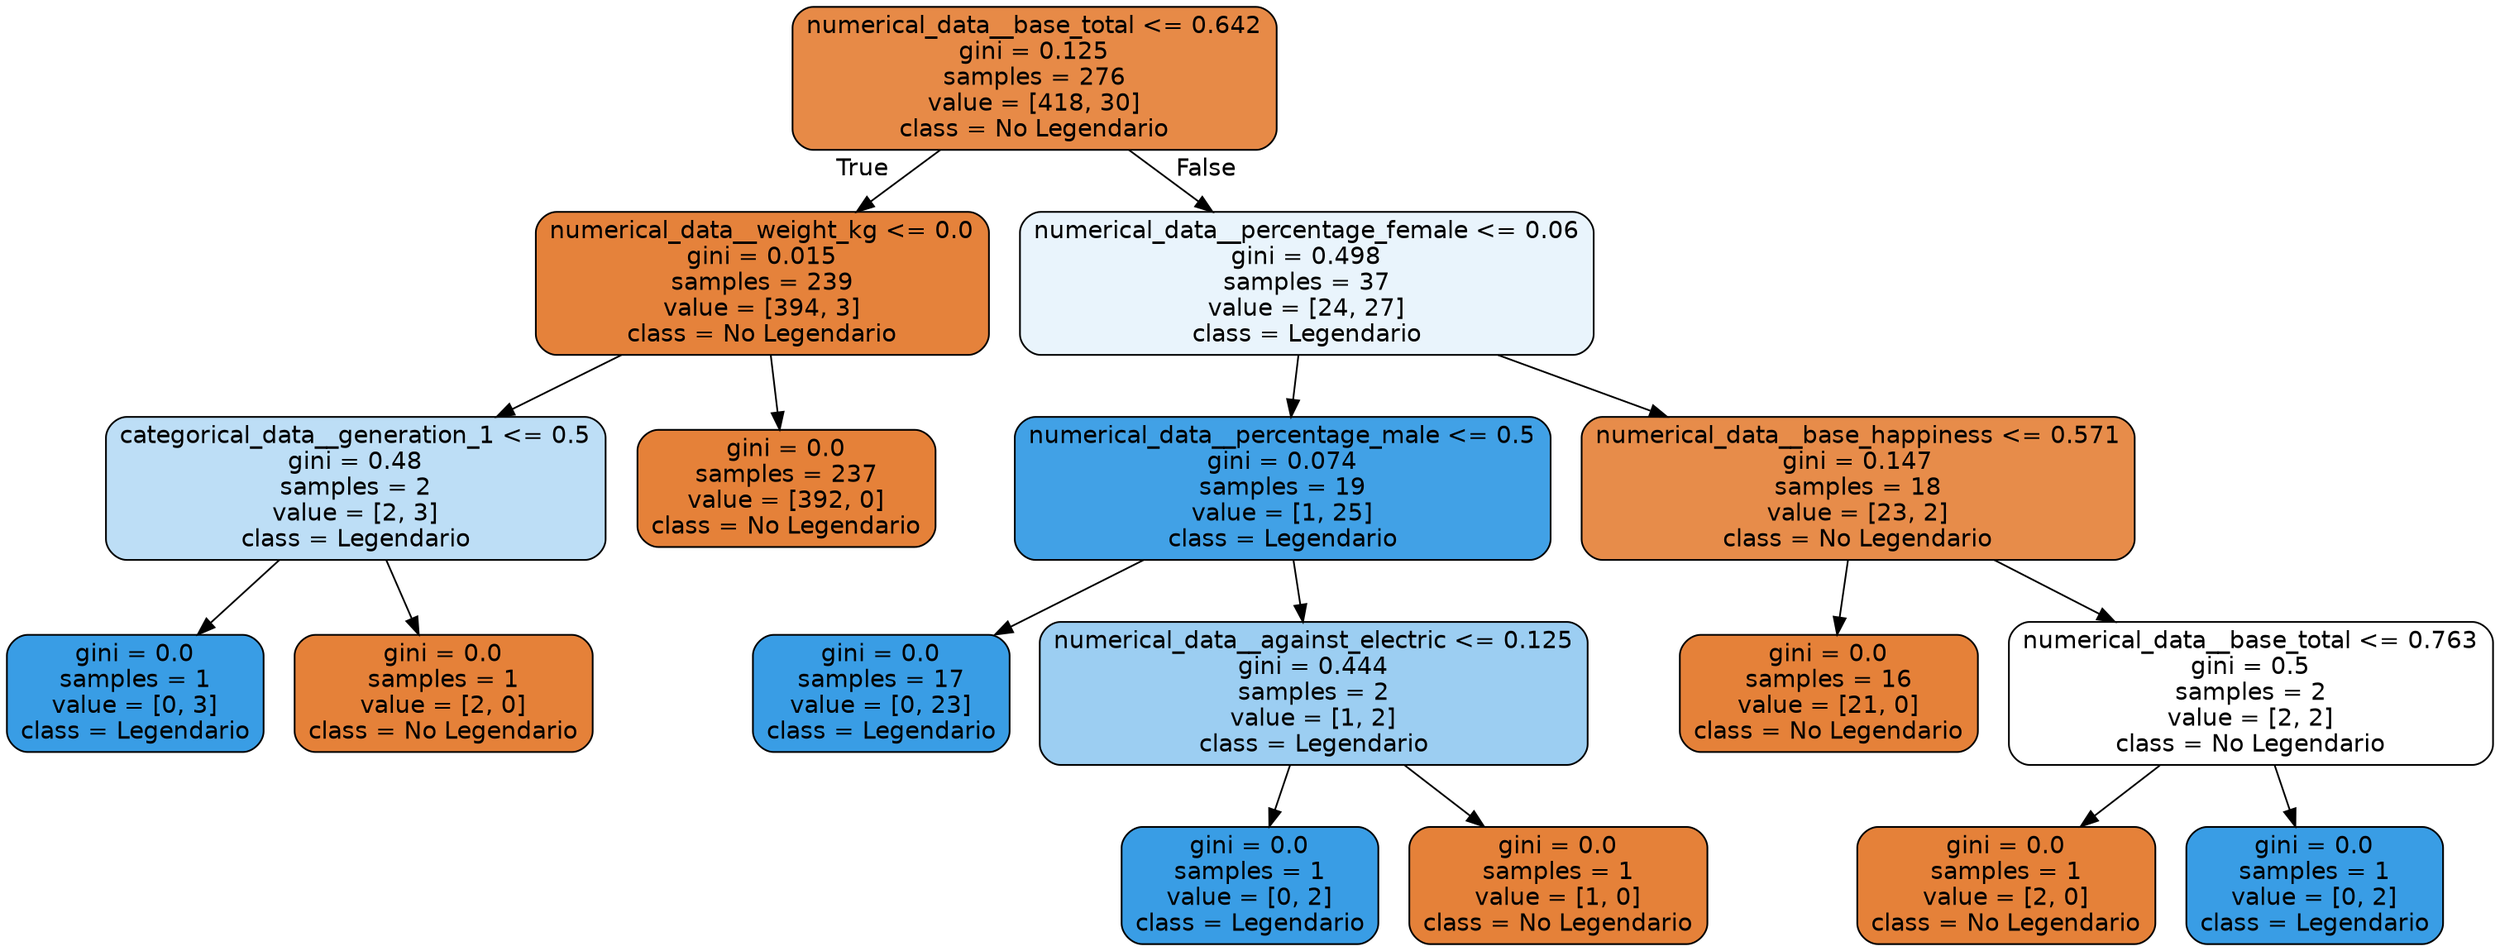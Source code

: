 digraph Tree {
node [shape=box, style="filled, rounded", color="black", fontname="helvetica"] ;
edge [fontname="helvetica"] ;
0 [label="numerical_data__base_total <= 0.642\ngini = 0.125\nsamples = 276\nvalue = [418, 30]\nclass = No Legendario", fillcolor="#e78a47"] ;
1 [label="numerical_data__weight_kg <= 0.0\ngini = 0.015\nsamples = 239\nvalue = [394, 3]\nclass = No Legendario", fillcolor="#e5823b"] ;
0 -> 1 [labeldistance=2.5, labelangle=45, headlabel="True"] ;
2 [label="categorical_data__generation_1 <= 0.5\ngini = 0.48\nsamples = 2\nvalue = [2, 3]\nclass = Legendario", fillcolor="#bddef6"] ;
1 -> 2 ;
3 [label="gini = 0.0\nsamples = 1\nvalue = [0, 3]\nclass = Legendario", fillcolor="#399de5"] ;
2 -> 3 ;
4 [label="gini = 0.0\nsamples = 1\nvalue = [2, 0]\nclass = No Legendario", fillcolor="#e58139"] ;
2 -> 4 ;
5 [label="gini = 0.0\nsamples = 237\nvalue = [392, 0]\nclass = No Legendario", fillcolor="#e58139"] ;
1 -> 5 ;
6 [label="numerical_data__percentage_female <= 0.06\ngini = 0.498\nsamples = 37\nvalue = [24, 27]\nclass = Legendario", fillcolor="#e9f4fc"] ;
0 -> 6 [labeldistance=2.5, labelangle=-45, headlabel="False"] ;
7 [label="numerical_data__percentage_male <= 0.5\ngini = 0.074\nsamples = 19\nvalue = [1, 25]\nclass = Legendario", fillcolor="#41a1e6"] ;
6 -> 7 ;
8 [label="gini = 0.0\nsamples = 17\nvalue = [0, 23]\nclass = Legendario", fillcolor="#399de5"] ;
7 -> 8 ;
9 [label="numerical_data__against_electric <= 0.125\ngini = 0.444\nsamples = 2\nvalue = [1, 2]\nclass = Legendario", fillcolor="#9ccef2"] ;
7 -> 9 ;
10 [label="gini = 0.0\nsamples = 1\nvalue = [0, 2]\nclass = Legendario", fillcolor="#399de5"] ;
9 -> 10 ;
11 [label="gini = 0.0\nsamples = 1\nvalue = [1, 0]\nclass = No Legendario", fillcolor="#e58139"] ;
9 -> 11 ;
12 [label="numerical_data__base_happiness <= 0.571\ngini = 0.147\nsamples = 18\nvalue = [23, 2]\nclass = No Legendario", fillcolor="#e78c4a"] ;
6 -> 12 ;
13 [label="gini = 0.0\nsamples = 16\nvalue = [21, 0]\nclass = No Legendario", fillcolor="#e58139"] ;
12 -> 13 ;
14 [label="numerical_data__base_total <= 0.763\ngini = 0.5\nsamples = 2\nvalue = [2, 2]\nclass = No Legendario", fillcolor="#ffffff"] ;
12 -> 14 ;
15 [label="gini = 0.0\nsamples = 1\nvalue = [2, 0]\nclass = No Legendario", fillcolor="#e58139"] ;
14 -> 15 ;
16 [label="gini = 0.0\nsamples = 1\nvalue = [0, 2]\nclass = Legendario", fillcolor="#399de5"] ;
14 -> 16 ;
}